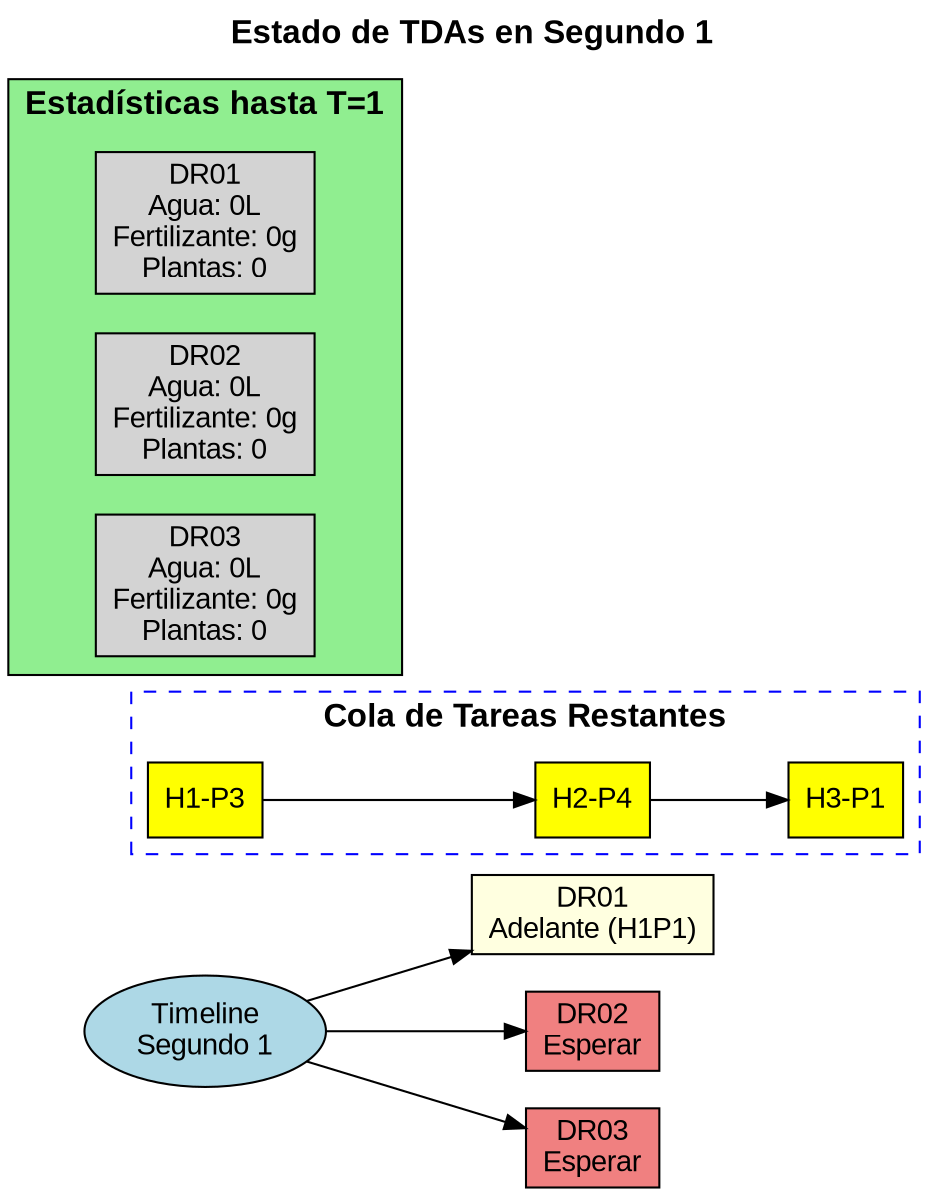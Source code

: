 digraph TDA_Estado_T1 {
    rankdir=LR;
    node [shape=box, style=filled, fontname="Arial"];
    edge [fontname="Arial"];
    
    // Título
    label="Estado de TDAs en Segundo 1";
    labelloc=t;
    fontsize=16;
    fontname="Arial Bold";
    
    // Nodo principal del timeline
    timeline [label="Timeline\nSegundo 1", fillcolor="lightblue", shape=ellipse];
    
    // Nodos de acciones
    action0 [label="DR01\nAdelante (H1P1)", fillcolor="lightyellow"];
    timeline -> action0;
    action1 [label="DR02\nEsperar", fillcolor="lightcoral"];
    timeline -> action1;
    action2 [label="DR03\nEsperar", fillcolor="lightcoral"];
    timeline -> action2;

    // Cola del Plan de Riego
    subgraph cluster_queue {
        label="Cola de Tareas Restantes";
        style=dashed;
        color=blue;
        queue0 [label="H1-P3", fillcolor="yellow"];
        queue1 [label="H2-P4", fillcolor="yellow"];
        queue0 -> queue1;
        queue2 [label="H3-P1", fillcolor="yellow"];
        queue1 -> queue2;
    }

    // Estadísticas Acumuladas
    subgraph cluster_stats {
        label="Estadísticas hasta T=1";
        style=filled;
        fillcolor=lightgreen;
        DR01_stats [label="DR01\nAgua: 0L\nFertilizante: 0g\nPlantas: 0", shape=record];
        DR02_stats [label="DR02\nAgua: 0L\nFertilizante: 0g\nPlantas: 0", shape=record];
        DR03_stats [label="DR03\nAgua: 0L\nFertilizante: 0g\nPlantas: 0", shape=record];
    }
}
